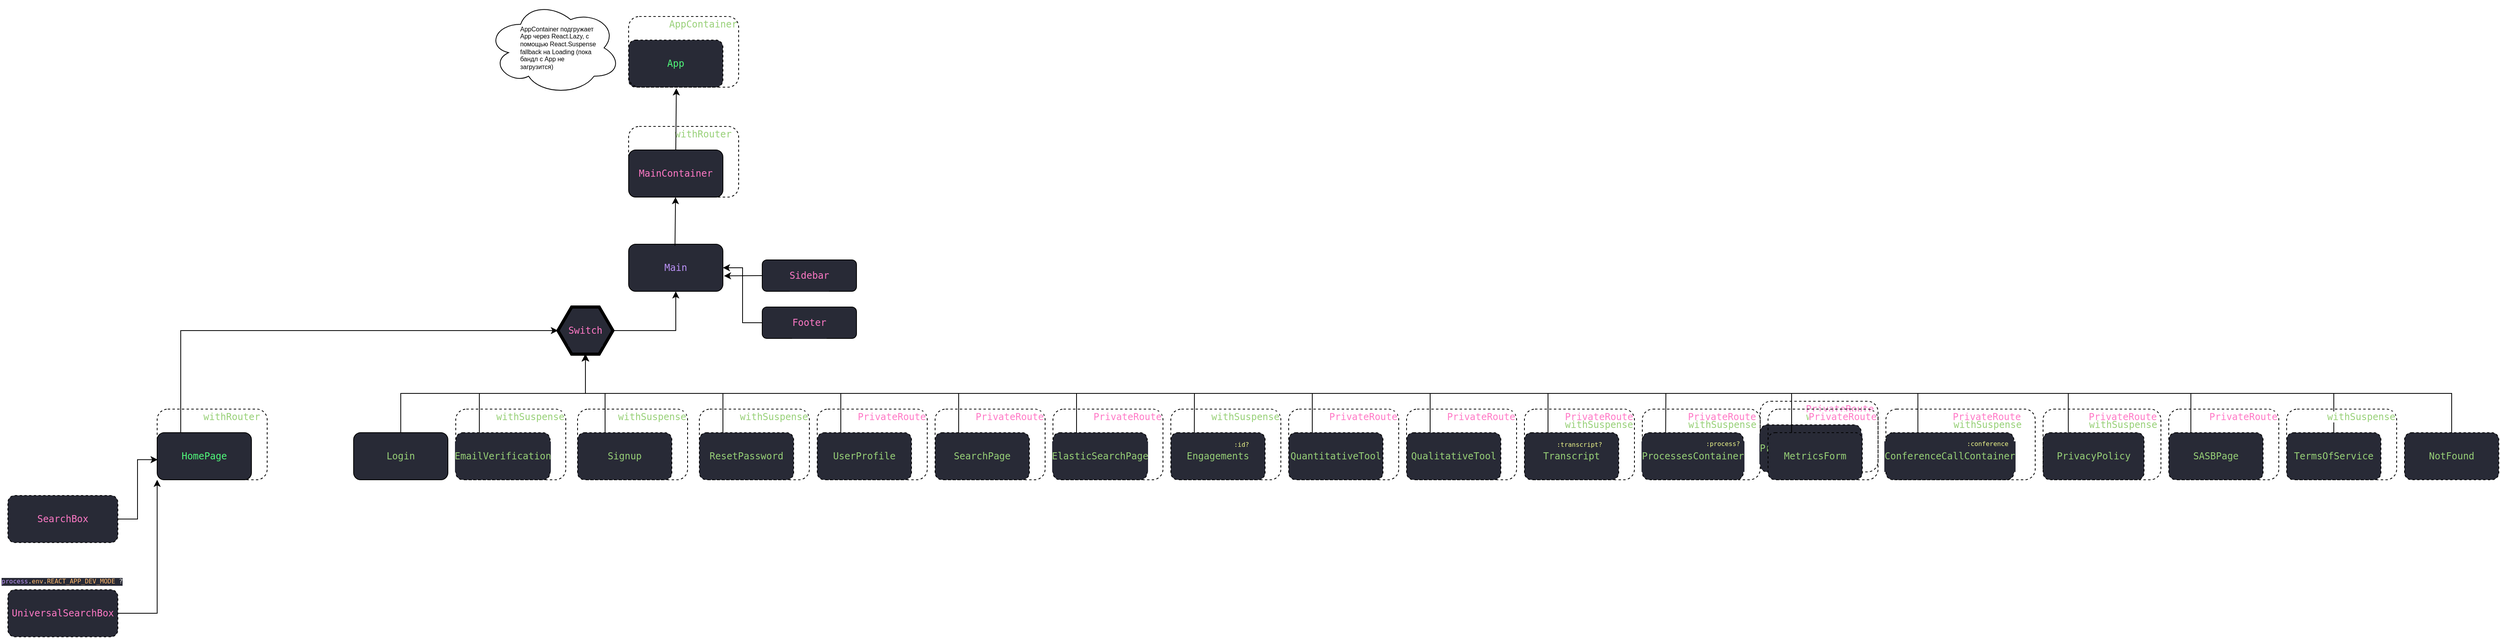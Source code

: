 <mxfile version="14.2.9" type="github">
  <diagram id="Ro7jjz4fnRqXt9O_3c3Q" name="Page-1">
    <mxGraphModel dx="1419" dy="1418" grid="1" gridSize="10" guides="1" tooltips="1" connect="1" arrows="1" fold="1" page="1" pageScale="1" pageWidth="850" pageHeight="1100" math="0" shadow="0">
      <root>
        <mxCell id="0" />
        <mxCell id="1" parent="0" />
        <mxCell id="s_XfVMtgGXcHWXwQwFxq-175" style="edgeStyle=orthogonalEdgeStyle;rounded=0;orthogonalLoop=1;jettySize=auto;html=1;exitX=0.231;exitY=-0.02;exitDx=0;exitDy=0;fontSize=8;fontColor=#000000;exitPerimeter=0;" edge="1" parent="1" source="s_XfVMtgGXcHWXwQwFxq-136" target="s_XfVMtgGXcHWXwQwFxq-15">
          <mxGeometry relative="1" as="geometry">
            <Array as="points">
              <mxPoint x="1670" y="400" />
              <mxPoint x="1670" y="400" />
              <mxPoint x="1670" y="350" />
              <mxPoint x="295" y="350" />
            </Array>
          </mxGeometry>
        </mxCell>
        <mxCell id="s_XfVMtgGXcHWXwQwFxq-3" value="" style="rounded=1;whiteSpace=wrap;html=1;fillColor=none;dashed=1;" vertex="1" parent="1">
          <mxGeometry x="350" y="10" width="140" height="90" as="geometry" />
        </mxCell>
        <mxCell id="s_XfVMtgGXcHWXwQwFxq-1" value="&lt;pre style=&quot;background-color: #282a36 ; color: #f8f8f2 ; font-family: &amp;#34;jetbrains mono&amp;#34; , monospace ; font-size: 12 0pt&quot;&gt;&lt;span style=&quot;color: #ff79c6&quot;&gt;MainContainer&lt;/span&gt;&lt;/pre&gt;" style="rounded=1;whiteSpace=wrap;html=1;fillColor=#282A36;" vertex="1" parent="1">
          <mxGeometry x="350" y="40" width="120" height="60" as="geometry" />
        </mxCell>
        <mxCell id="s_XfVMtgGXcHWXwQwFxq-4" value="&lt;pre style=&quot;font-family: &amp;quot;jetbrains mono&amp;quot;, monospace;&quot;&gt;&lt;span style=&quot;&quot;&gt;withRouter&lt;/span&gt;&lt;/pre&gt;" style="text;html=1;align=center;verticalAlign=middle;whiteSpace=wrap;rounded=0;dashed=1;padding:10px;labelBackgroundColor=none;fontColor=#97D077;" vertex="1" parent="1">
          <mxGeometry x="410" y="10" width="70" height="20" as="geometry" />
        </mxCell>
        <mxCell id="s_XfVMtgGXcHWXwQwFxq-6" value="&lt;pre style=&quot;color: rgb(248, 248, 242); font-family: &amp;quot;jetbrains mono&amp;quot;, monospace;&quot;&gt;&lt;span style=&quot;color: #50fa7b&quot;&gt;App&lt;/span&gt;&lt;/pre&gt;" style="rounded=1;whiteSpace=wrap;html=1;dashed=1;labelBackgroundColor=#282A36;fontColor=#97D077;labelBorderColor=none;fillColor=#282A36;" vertex="1" parent="1">
          <mxGeometry x="350" y="-100" width="120" height="60" as="geometry" />
        </mxCell>
        <mxCell id="s_XfVMtgGXcHWXwQwFxq-8" value="&lt;pre style=&quot;color: rgb(248 , 248 , 242) ; font-family: &amp;#34;jetbrains mono&amp;#34; , monospace&quot;&gt;&lt;span style=&quot;color: #bd93f9&quot;&gt;Main&lt;/span&gt;&lt;/pre&gt;" style="rounded=1;whiteSpace=wrap;html=1;labelBackgroundColor=#282A36;fillColor=#282A36;fontColor=#97D077;" vertex="1" parent="1">
          <mxGeometry x="350" y="160" width="120" height="60" as="geometry" />
        </mxCell>
        <mxCell id="s_XfVMtgGXcHWXwQwFxq-10" value="" style="endArrow=classic;html=1;fontColor=#97D077;entryX=0.506;entryY=1.025;entryDx=0;entryDy=0;entryPerimeter=0;exitX=0.5;exitY=0;exitDx=0;exitDy=0;" edge="1" parent="1" source="s_XfVMtgGXcHWXwQwFxq-1" target="s_XfVMtgGXcHWXwQwFxq-6">
          <mxGeometry width="50" height="50" relative="1" as="geometry">
            <mxPoint x="430" y="40" as="sourcePoint" />
            <mxPoint x="480" y="-10" as="targetPoint" />
          </mxGeometry>
        </mxCell>
        <mxCell id="s_XfVMtgGXcHWXwQwFxq-11" value="" style="endArrow=classic;html=1;fontColor=#97D077;" edge="1" parent="1" target="s_XfVMtgGXcHWXwQwFxq-1">
          <mxGeometry width="50" height="50" relative="1" as="geometry">
            <mxPoint x="409" y="162" as="sourcePoint" />
            <mxPoint x="540" y="120" as="targetPoint" />
          </mxGeometry>
        </mxCell>
        <mxCell id="s_XfVMtgGXcHWXwQwFxq-12" value="&lt;pre style=&quot;color: rgb(248 , 248 , 242) ; font-family: &amp;#34;jetbrains mono&amp;#34; , monospace&quot;&gt;&lt;pre style=&quot;font-family: &amp;#34;jetbrains mono&amp;#34; , monospace&quot;&gt;&lt;span style=&quot;color: #ff79c6&quot;&gt;Sidebar&lt;/span&gt;&lt;/pre&gt;&lt;/pre&gt;" style="rounded=1;whiteSpace=wrap;html=1;labelBackgroundColor=#282A36;fillColor=#282A36;fontColor=#97D077;" vertex="1" parent="1">
          <mxGeometry x="520" y="180" width="120" height="40" as="geometry" />
        </mxCell>
        <mxCell id="s_XfVMtgGXcHWXwQwFxq-13" value="" style="endArrow=classic;html=1;fontColor=#97D077;entryX=1.011;entryY=0.672;entryDx=0;entryDy=0;entryPerimeter=0;exitX=0;exitY=0.5;exitDx=0;exitDy=0;" edge="1" parent="1" source="s_XfVMtgGXcHWXwQwFxq-12" target="s_XfVMtgGXcHWXwQwFxq-8">
          <mxGeometry width="50" height="50" relative="1" as="geometry">
            <mxPoint x="480" y="290" as="sourcePoint" />
            <mxPoint x="530" y="240" as="targetPoint" />
          </mxGeometry>
        </mxCell>
        <mxCell id="s_XfVMtgGXcHWXwQwFxq-33" style="edgeStyle=orthogonalEdgeStyle;rounded=0;orthogonalLoop=1;jettySize=auto;html=1;exitX=1;exitY=0.5;exitDx=0;exitDy=0;entryX=0.5;entryY=1;entryDx=0;entryDy=0;fontSize=8;fontColor=#000000;" edge="1" parent="1" source="s_XfVMtgGXcHWXwQwFxq-15" target="s_XfVMtgGXcHWXwQwFxq-8">
          <mxGeometry relative="1" as="geometry" />
        </mxCell>
        <mxCell id="s_XfVMtgGXcHWXwQwFxq-15" value="&lt;pre style=&quot;color: rgb(248 , 248 , 242) ; font-family: &amp;#34;jetbrains mono&amp;#34; , monospace&quot;&gt;&lt;span style=&quot;color: #ff79c6&quot;&gt;Switch&lt;/span&gt;&lt;/pre&gt;" style="shape=hexagon;html=1;whiteSpace=wrap;perimeter=hexagonPerimeter;strokeWidth=4;rounded=0;labelBackgroundColor=#282A36;fillColor=#282A36;fontColor=#97D077;" vertex="1" parent="1">
          <mxGeometry x="260" y="240" width="70" height="60" as="geometry" />
        </mxCell>
        <mxCell id="s_XfVMtgGXcHWXwQwFxq-23" value="" style="rounded=1;whiteSpace=wrap;html=1;fillColor=none;dashed=1;" vertex="1" parent="1">
          <mxGeometry x="350" y="-130" width="140" height="90" as="geometry" />
        </mxCell>
        <mxCell id="s_XfVMtgGXcHWXwQwFxq-24" value="&lt;pre style=&quot;font-family: &amp;#34;jetbrains mono&amp;#34; , monospace&quot;&gt;&lt;span&gt;AppContainer&lt;/span&gt;&lt;/pre&gt;" style="text;html=1;align=center;verticalAlign=middle;whiteSpace=wrap;rounded=0;dashed=1;padding:10px;labelBackgroundColor=none;fontColor=#97D077;" vertex="1" parent="1">
          <mxGeometry x="410" y="-130" width="70" height="20" as="geometry" />
        </mxCell>
        <mxCell id="s_XfVMtgGXcHWXwQwFxq-30" value="" style="group" vertex="1" connectable="0" parent="1">
          <mxGeometry x="170" y="-150" width="170" height="120" as="geometry" />
        </mxCell>
        <mxCell id="s_XfVMtgGXcHWXwQwFxq-28" value="" style="ellipse;shape=cloud;whiteSpace=wrap;html=1;rounded=0;labelBackgroundColor=none;strokeColor=#000000;fillColor=#ffffff;fontSize=8;fontColor=#000000;" vertex="1" parent="s_XfVMtgGXcHWXwQwFxq-30">
          <mxGeometry width="170" height="120" as="geometry" />
        </mxCell>
        <mxCell id="s_XfVMtgGXcHWXwQwFxq-29" value="AppContainer подгружает App через React.Lazy, с помощью React.Suspense fallback на Loading (пока бандл с App не загрузится)" style="text;html=1;align=left;verticalAlign=middle;whiteSpace=wrap;rounded=0;labelBackgroundColor=none;fontSize=8;" vertex="1" parent="s_XfVMtgGXcHWXwQwFxq-30">
          <mxGeometry x="40" y="40" width="100" height="40" as="geometry" />
        </mxCell>
        <mxCell id="s_XfVMtgGXcHWXwQwFxq-192" style="edgeStyle=orthogonalEdgeStyle;rounded=0;orthogonalLoop=1;jettySize=auto;html=1;exitX=0;exitY=0.5;exitDx=0;exitDy=0;entryX=1;entryY=0.5;entryDx=0;entryDy=0;fontSize=8;fontColor=#000000;" edge="1" parent="1" source="s_XfVMtgGXcHWXwQwFxq-31" target="s_XfVMtgGXcHWXwQwFxq-8">
          <mxGeometry relative="1" as="geometry" />
        </mxCell>
        <mxCell id="s_XfVMtgGXcHWXwQwFxq-31" value="&lt;pre style=&quot;color: rgb(248 , 248 , 242) ; font-family: &amp;#34;jetbrains mono&amp;#34; , monospace&quot;&gt;&lt;pre style=&quot;font-family: &amp;#34;jetbrains mono&amp;#34; , monospace&quot;&gt;&lt;span style=&quot;color: #ff79c6&quot;&gt;Footer&lt;/span&gt;&lt;/pre&gt;&lt;/pre&gt;" style="rounded=1;whiteSpace=wrap;html=1;labelBackgroundColor=#282A36;fillColor=#282A36;fontColor=#97D077;" vertex="1" parent="1">
          <mxGeometry x="520" y="240" width="120" height="40" as="geometry" />
        </mxCell>
        <mxCell id="s_XfVMtgGXcHWXwQwFxq-38" style="edgeStyle=orthogonalEdgeStyle;rounded=0;orthogonalLoop=1;jettySize=auto;html=1;exitX=0.25;exitY=0;exitDx=0;exitDy=0;entryX=0;entryY=0.5;entryDx=0;entryDy=0;fontSize=8;fontColor=#000000;" edge="1" parent="1" source="s_XfVMtgGXcHWXwQwFxq-36" target="s_XfVMtgGXcHWXwQwFxq-15">
          <mxGeometry relative="1" as="geometry">
            <Array as="points">
              <mxPoint x="-220" y="270" />
            </Array>
          </mxGeometry>
        </mxCell>
        <mxCell id="s_XfVMtgGXcHWXwQwFxq-108" style="edgeStyle=orthogonalEdgeStyle;rounded=0;orthogonalLoop=1;jettySize=auto;html=1;exitX=0.5;exitY=0;exitDx=0;exitDy=0;entryX=0.5;entryY=1;entryDx=0;entryDy=0;fontSize=8;fontColor=#000000;" edge="1" parent="1" source="s_XfVMtgGXcHWXwQwFxq-39" target="s_XfVMtgGXcHWXwQwFxq-15">
          <mxGeometry relative="1" as="geometry" />
        </mxCell>
        <mxCell id="s_XfVMtgGXcHWXwQwFxq-39" value="&lt;pre style=&quot;font-family: &amp;#34;jetbrains mono&amp;#34; , monospace&quot;&gt;&lt;pre style=&quot;font-family: &amp;#34;jetbrains mono&amp;#34; , monospace&quot;&gt;Login&lt;/pre&gt;&lt;/pre&gt;" style="rounded=1;whiteSpace=wrap;html=1;labelBackgroundColor=#282A36;fillColor=#282A36;fontColor=#97D077;" vertex="1" parent="1">
          <mxGeometry y="400" width="120" height="60" as="geometry" />
        </mxCell>
        <mxCell id="s_XfVMtgGXcHWXwQwFxq-53" style="edgeStyle=orthogonalEdgeStyle;rounded=0;orthogonalLoop=1;jettySize=auto;html=1;exitX=1;exitY=0.5;exitDx=0;exitDy=0;entryX=0.005;entryY=0.573;entryDx=0;entryDy=0;entryPerimeter=0;fontSize=8;fontColor=#000000;" edge="1" parent="1" source="s_XfVMtgGXcHWXwQwFxq-47" target="s_XfVMtgGXcHWXwQwFxq-36">
          <mxGeometry relative="1" as="geometry" />
        </mxCell>
        <mxCell id="s_XfVMtgGXcHWXwQwFxq-47" value="&lt;pre style=&quot;color: rgb(248 , 248 , 242) ; font-family: &amp;#34;jetbrains mono&amp;#34; , monospace&quot;&gt;&lt;pre style=&quot;font-family: &amp;#34;jetbrains mono&amp;#34; , monospace&quot;&gt;&lt;pre style=&quot;font-family: &amp;#34;jetbrains mono&amp;#34; , monospace&quot;&gt;&lt;span style=&quot;color: #ff79c6&quot;&gt;SearchBox&lt;/span&gt;&lt;/pre&gt;&lt;/pre&gt;&lt;/pre&gt;" style="rounded=1;whiteSpace=wrap;html=1;dashed=1;labelBackgroundColor=#282A36;fillColor=#282A36;fontColor=#97D077;" vertex="1" parent="1">
          <mxGeometry x="-440" y="480" width="140" height="60" as="geometry" />
        </mxCell>
        <mxCell id="s_XfVMtgGXcHWXwQwFxq-55" style="edgeStyle=orthogonalEdgeStyle;rounded=0;orthogonalLoop=1;jettySize=auto;html=1;exitX=1;exitY=0.5;exitDx=0;exitDy=0;entryX=0;entryY=1;entryDx=0;entryDy=0;fontSize=8;fontColor=#000000;" edge="1" parent="1" source="s_XfVMtgGXcHWXwQwFxq-48" target="s_XfVMtgGXcHWXwQwFxq-36">
          <mxGeometry relative="1" as="geometry" />
        </mxCell>
        <mxCell id="s_XfVMtgGXcHWXwQwFxq-48" value="&lt;pre style=&quot;color: rgb(248 , 248 , 242) ; font-family: &amp;#34;jetbrains mono&amp;#34; , monospace&quot;&gt;&lt;pre style=&quot;font-family: &amp;#34;jetbrains mono&amp;#34; , monospace&quot;&gt;&lt;pre style=&quot;font-family: &amp;#34;jetbrains mono&amp;#34; , monospace&quot;&gt;&lt;pre style=&quot;font-family: &amp;#34;jetbrains mono&amp;#34; , monospace&quot;&gt;&lt;span style=&quot;color: #ff79c6&quot;&gt;UniversalSearchBox&lt;/span&gt;&lt;/pre&gt;&lt;/pre&gt;&lt;/pre&gt;&lt;/pre&gt;" style="rounded=1;whiteSpace=wrap;html=1;dashed=1;labelBackgroundColor=#282A36;fillColor=#282A36;fontColor=#97D077;" vertex="1" parent="1">
          <mxGeometry x="-440" y="600" width="140" height="60" as="geometry" />
        </mxCell>
        <mxCell id="s_XfVMtgGXcHWXwQwFxq-50" value="&lt;pre style=&quot;background-color: #282a36 ; color: #f8f8f2 ; font-family: &amp;quot;jetbrains mono&amp;quot; , monospace ; font-size: 12 0pt&quot;&gt;&lt;span style=&quot;color: #bd93f9&quot;&gt;process&lt;/span&gt;.&lt;span style=&quot;color: #ffb86c&quot;&gt;env&lt;/span&gt;.&lt;span style=&quot;color: #ffb86c&quot;&gt;REACT_APP_DEV_MODE &lt;/span&gt;?&lt;/pre&gt;" style="text;whiteSpace=wrap;html=1;fontSize=8;fontColor=#000000;" vertex="1" parent="1">
          <mxGeometry x="-450" y="570" width="140" height="30" as="geometry" />
        </mxCell>
        <mxCell id="s_XfVMtgGXcHWXwQwFxq-60" value="" style="group" vertex="1" connectable="0" parent="1">
          <mxGeometry x="-250" y="370" width="140" height="90" as="geometry" />
        </mxCell>
        <mxCell id="s_XfVMtgGXcHWXwQwFxq-35" value="" style="rounded=1;whiteSpace=wrap;html=1;fillColor=none;dashed=1;" vertex="1" parent="s_XfVMtgGXcHWXwQwFxq-60">
          <mxGeometry width="140" height="90" as="geometry" />
        </mxCell>
        <mxCell id="s_XfVMtgGXcHWXwQwFxq-37" value="&lt;pre style=&quot;font-family: &amp;quot;jetbrains mono&amp;quot;, monospace;&quot;&gt;&lt;span style=&quot;&quot;&gt;withRouter&lt;/span&gt;&lt;/pre&gt;" style="text;html=1;align=center;verticalAlign=middle;whiteSpace=wrap;rounded=0;dashed=1;padding:10px;labelBackgroundColor=none;fontColor=#97D077;" vertex="1" parent="s_XfVMtgGXcHWXwQwFxq-60">
          <mxGeometry x="60" width="70" height="20" as="geometry" />
        </mxCell>
        <mxCell id="s_XfVMtgGXcHWXwQwFxq-36" value="&lt;pre style=&quot;background-color: #282a36 ; color: #f8f8f2 ; font-family: &amp;#34;jetbrains mono&amp;#34; , monospace ; font-size: 12 0pt&quot;&gt;&lt;pre style=&quot;font-family: &amp;#34;jetbrains mono&amp;#34; , monospace&quot;&gt;&lt;span style=&quot;color: #50fa7b&quot;&gt;HomePage&lt;/span&gt;&lt;/pre&gt;&lt;/pre&gt;" style="rounded=1;whiteSpace=wrap;html=1;fillColor=#282A36;" vertex="1" parent="s_XfVMtgGXcHWXwQwFxq-60">
          <mxGeometry y="30" width="120" height="60" as="geometry" />
        </mxCell>
        <mxCell id="s_XfVMtgGXcHWXwQwFxq-74" style="edgeStyle=orthogonalEdgeStyle;rounded=0;orthogonalLoop=1;jettySize=auto;html=1;exitX=0.292;exitY=0.009;exitDx=0;exitDy=0;fontSize=8;fontColor=#000000;exitPerimeter=0;" edge="1" parent="1" source="s_XfVMtgGXcHWXwQwFxq-72">
          <mxGeometry relative="1" as="geometry">
            <mxPoint x="295" y="300" as="targetPoint" />
            <Array as="points">
              <mxPoint x="320" y="350" />
              <mxPoint x="295" y="350" />
            </Array>
          </mxGeometry>
        </mxCell>
        <mxCell id="s_XfVMtgGXcHWXwQwFxq-70" value="" style="group" vertex="1" connectable="0" parent="1">
          <mxGeometry x="285" y="370" width="140" height="90" as="geometry" />
        </mxCell>
        <mxCell id="s_XfVMtgGXcHWXwQwFxq-71" value="" style="rounded=1;whiteSpace=wrap;html=1;fillColor=none;dashed=1;" vertex="1" parent="s_XfVMtgGXcHWXwQwFxq-70">
          <mxGeometry width="140" height="90" as="geometry" />
        </mxCell>
        <mxCell id="s_XfVMtgGXcHWXwQwFxq-72" value="&lt;pre style=&quot;font-family: &amp;#34;jetbrains mono&amp;#34; , monospace&quot;&gt;&lt;pre style=&quot;font-family: &amp;#34;jetbrains mono&amp;#34; , monospace&quot;&gt;&lt;pre style=&quot;font-family: &amp;#34;jetbrains mono&amp;#34; , monospace&quot;&gt;&lt;pre style=&quot;font-family: &amp;#34;jetbrains mono&amp;#34; , monospace&quot;&gt;Signup&lt;/pre&gt;&lt;/pre&gt;&lt;/pre&gt;&lt;/pre&gt;" style="rounded=1;whiteSpace=wrap;html=1;dashed=1;labelBackgroundColor=#282A36;fillColor=#282A36;fontColor=#97D077;" vertex="1" parent="s_XfVMtgGXcHWXwQwFxq-70">
          <mxGeometry y="30" width="120" height="60" as="geometry" />
        </mxCell>
        <mxCell id="s_XfVMtgGXcHWXwQwFxq-73" value="&lt;pre style=&quot;font-family: &amp;#34;jetbrains mono&amp;#34; , monospace&quot;&gt;&lt;pre style=&quot;font-family: &amp;#34;jetbrains mono&amp;#34; , monospace&quot;&gt;&lt;span style=&quot;background-color: rgb(255 , 255 , 255)&quot;&gt;withSuspense&lt;/span&gt;&lt;/pre&gt;&lt;/pre&gt;" style="text;html=1;align=center;verticalAlign=middle;whiteSpace=wrap;rounded=0;dashed=1;padding:10px;labelBackgroundColor=none;fontColor=#97D077;" vertex="1" parent="s_XfVMtgGXcHWXwQwFxq-70">
          <mxGeometry x="60" width="70" height="20" as="geometry" />
        </mxCell>
        <mxCell id="s_XfVMtgGXcHWXwQwFxq-94" style="edgeStyle=orthogonalEdgeStyle;rounded=0;orthogonalLoop=1;jettySize=auto;html=1;exitX=0.25;exitY=0;exitDx=0;exitDy=0;fontSize=8;fontColor=#000000;" edge="1" parent="1" source="s_XfVMtgGXcHWXwQwFxq-87" target="s_XfVMtgGXcHWXwQwFxq-15">
          <mxGeometry relative="1" as="geometry">
            <Array as="points">
              <mxPoint x="770" y="350" />
              <mxPoint x="295" y="350" />
            </Array>
          </mxGeometry>
        </mxCell>
        <mxCell id="s_XfVMtgGXcHWXwQwFxq-85" value="" style="group" vertex="1" connectable="0" parent="1">
          <mxGeometry x="740" y="370" width="140" height="90" as="geometry" />
        </mxCell>
        <mxCell id="s_XfVMtgGXcHWXwQwFxq-86" value="" style="rounded=1;whiteSpace=wrap;html=1;fillColor=none;dashed=1;" vertex="1" parent="s_XfVMtgGXcHWXwQwFxq-85">
          <mxGeometry width="140" height="90" as="geometry" />
        </mxCell>
        <mxCell id="s_XfVMtgGXcHWXwQwFxq-87" value="&lt;pre style=&quot;font-family: &amp;#34;jetbrains mono&amp;#34; , monospace&quot;&gt;&lt;pre style=&quot;font-family: &amp;#34;jetbrains mono&amp;#34; , monospace&quot;&gt;&lt;pre style=&quot;font-family: &amp;#34;jetbrains mono&amp;#34; , monospace&quot;&gt;&lt;pre style=&quot;font-family: &amp;#34;jetbrains mono&amp;#34; , monospace&quot;&gt;&lt;pre style=&quot;font-family: &amp;#34;jetbrains mono&amp;#34; , monospace&quot;&gt;&lt;pre style=&quot;font-family: &amp;#34;jetbrains mono&amp;#34; , monospace&quot;&gt;&lt;pre style=&quot;font-family: &amp;#34;jetbrains mono&amp;#34; , monospace&quot;&gt;SearchPage&lt;/pre&gt;&lt;/pre&gt;&lt;/pre&gt;&lt;/pre&gt;&lt;/pre&gt;&lt;/pre&gt;&lt;/pre&gt;" style="rounded=1;whiteSpace=wrap;html=1;dashed=1;labelBackgroundColor=#282A36;fillColor=#282A36;fontColor=#97D077;" vertex="1" parent="s_XfVMtgGXcHWXwQwFxq-85">
          <mxGeometry y="30" width="120" height="60" as="geometry" />
        </mxCell>
        <mxCell id="s_XfVMtgGXcHWXwQwFxq-88" value="&lt;pre style=&quot;font-family: &amp;#34;jetbrains mono&amp;#34; , monospace&quot;&gt;&lt;pre style=&quot;font-family: &amp;#34;jetbrains mono&amp;#34; , monospace&quot;&gt;&lt;pre style=&quot;color: rgb(248 , 248 , 242) ; font-family: &amp;#34;jetbrains mono&amp;#34; , monospace&quot;&gt;&lt;span style=&quot;color: rgb(255 , 121 , 198) ; background-color: rgb(255 , 255 , 255)&quot;&gt;PrivateRoute&lt;/span&gt;&lt;/pre&gt;&lt;/pre&gt;&lt;/pre&gt;" style="text;html=1;align=center;verticalAlign=middle;whiteSpace=wrap;rounded=0;dashed=1;padding:10px;labelBackgroundColor=none;fontColor=#97D077;" vertex="1" parent="s_XfVMtgGXcHWXwQwFxq-85">
          <mxGeometry x="60" width="70" height="20" as="geometry" />
        </mxCell>
        <mxCell id="s_XfVMtgGXcHWXwQwFxq-107" style="edgeStyle=orthogonalEdgeStyle;rounded=0;orthogonalLoop=1;jettySize=auto;html=1;exitX=0.25;exitY=0;exitDx=0;exitDy=0;entryX=0.5;entryY=1;entryDx=0;entryDy=0;fontSize=8;fontColor=#000000;" edge="1" parent="1" source="s_XfVMtgGXcHWXwQwFxq-56" target="s_XfVMtgGXcHWXwQwFxq-15">
          <mxGeometry relative="1" as="geometry">
            <Array as="points">
              <mxPoint x="160" y="350" />
              <mxPoint x="295" y="350" />
            </Array>
          </mxGeometry>
        </mxCell>
        <mxCell id="s_XfVMtgGXcHWXwQwFxq-109" style="edgeStyle=orthogonalEdgeStyle;rounded=0;orthogonalLoop=1;jettySize=auto;html=1;exitX=0.25;exitY=0;exitDx=0;exitDy=0;entryX=0.5;entryY=1;entryDx=0;entryDy=0;fontSize=8;fontColor=#000000;" edge="1" parent="1" source="s_XfVMtgGXcHWXwQwFxq-82" target="s_XfVMtgGXcHWXwQwFxq-15">
          <mxGeometry relative="1" as="geometry">
            <Array as="points">
              <mxPoint x="620" y="350" />
              <mxPoint x="295" y="350" />
            </Array>
          </mxGeometry>
        </mxCell>
        <mxCell id="s_XfVMtgGXcHWXwQwFxq-110" style="edgeStyle=orthogonalEdgeStyle;rounded=0;orthogonalLoop=1;jettySize=auto;html=1;exitX=0.25;exitY=0;exitDx=0;exitDy=0;entryX=0.5;entryY=1;entryDx=0;entryDy=0;fontSize=8;fontColor=#000000;" edge="1" parent="1" source="s_XfVMtgGXcHWXwQwFxq-77" target="s_XfVMtgGXcHWXwQwFxq-15">
          <mxGeometry relative="1" as="geometry">
            <Array as="points">
              <mxPoint x="470" y="350" />
              <mxPoint x="295" y="350" />
            </Array>
          </mxGeometry>
        </mxCell>
        <mxCell id="s_XfVMtgGXcHWXwQwFxq-134" value="" style="group" vertex="1" connectable="0" parent="1">
          <mxGeometry x="1640" y="370" width="300" height="90" as="geometry" />
        </mxCell>
        <mxCell id="s_XfVMtgGXcHWXwQwFxq-135" value="" style="rounded=1;whiteSpace=wrap;html=1;fillColor=none;dashed=1;" vertex="1" parent="s_XfVMtgGXcHWXwQwFxq-134">
          <mxGeometry width="150" height="90" as="geometry" />
        </mxCell>
        <mxCell id="s_XfVMtgGXcHWXwQwFxq-136" value="&lt;pre style=&quot;font-family: &amp;#34;jetbrains mono&amp;#34; , monospace&quot;&gt;&lt;pre style=&quot;font-family: &amp;#34;jetbrains mono&amp;#34; , monospace&quot;&gt;&lt;pre style=&quot;font-family: &amp;#34;jetbrains mono&amp;#34; , monospace&quot;&gt;&lt;pre style=&quot;font-family: &amp;#34;jetbrains mono&amp;#34; , monospace&quot;&gt;&lt;pre style=&quot;font-family: &amp;#34;jetbrains mono&amp;#34; , monospace&quot;&gt;&lt;pre style=&quot;font-family: &amp;#34;jetbrains mono&amp;#34; , monospace&quot;&gt;&lt;pre style=&quot;font-family: &amp;#34;jetbrains mono&amp;#34; , monospace&quot;&gt;&lt;pre style=&quot;font-family: &amp;#34;jetbrains mono&amp;#34; , monospace&quot;&gt;&lt;pre style=&quot;font-family: &amp;#34;jetbrains mono&amp;#34; , monospace&quot;&gt;&lt;pre style=&quot;font-family: &amp;#34;jetbrains mono&amp;#34; , monospace&quot;&gt;&lt;pre style=&quot;font-family: &amp;#34;jetbrains mono&amp;#34; , monospace&quot;&gt;ProcessesContainer&lt;/pre&gt;&lt;/pre&gt;&lt;/pre&gt;&lt;/pre&gt;&lt;/pre&gt;&lt;/pre&gt;&lt;/pre&gt;&lt;/pre&gt;&lt;/pre&gt;&lt;/pre&gt;&lt;/pre&gt;" style="rounded=1;whiteSpace=wrap;html=1;dashed=1;labelBackgroundColor=#282A36;fillColor=#282A36;fontColor=#97D077;" vertex="1" parent="s_XfVMtgGXcHWXwQwFxq-134">
          <mxGeometry y="30" width="128.571" height="60" as="geometry" />
        </mxCell>
        <mxCell id="s_XfVMtgGXcHWXwQwFxq-138" value="&lt;pre style=&quot;background-color: #282a36 ; color: #f8f8f2 ; font-family: &amp;#34;jetbrains mono&amp;#34; , monospace ; font-size: 12 0pt&quot;&gt;&lt;pre style=&quot;font-family: &amp;#34;jetbrains mono&amp;#34; , monospace&quot;&gt;&lt;span style=&quot;color: #f1fa8c&quot;&gt;:process?&lt;/span&gt;&lt;/pre&gt;&lt;/pre&gt;" style="text;whiteSpace=wrap;html=1;fontSize=8;fontColor=#000000;" vertex="1" parent="s_XfVMtgGXcHWXwQwFxq-134">
          <mxGeometry x="79.29" y="25" width="60" height="40" as="geometry" />
        </mxCell>
        <mxCell id="s_XfVMtgGXcHWXwQwFxq-139" value="&lt;pre style=&quot;color: rgb(151 , 208 , 119) ; font-size: 12px ; font-family: &amp;#34;jetbrains mono&amp;#34; , monospace&quot;&gt;withSuspense&lt;/pre&gt;" style="text;html=1;strokeColor=none;fillColor=none;align=center;verticalAlign=middle;whiteSpace=wrap;rounded=0;labelBackgroundColor=none;fontSize=8;fontColor=#000000;" vertex="1" parent="s_XfVMtgGXcHWXwQwFxq-134">
          <mxGeometry x="58.929" y="10" width="85.714" height="20" as="geometry" />
        </mxCell>
        <mxCell id="s_XfVMtgGXcHWXwQwFxq-137" value="&lt;pre style=&quot;font-family: &amp;quot;jetbrains mono&amp;quot; , monospace&quot;&gt;&lt;pre style=&quot;font-family: &amp;quot;jetbrains mono&amp;quot; , monospace&quot;&gt;&lt;pre style=&quot;color: rgb(248 , 248 , 242) ; font-family: &amp;quot;jetbrains mono&amp;quot; , monospace&quot;&gt;&lt;span style=&quot;color: rgb(255, 121, 198);&quot;&gt;PrivateRoute&lt;/span&gt;&lt;/pre&gt;&lt;/pre&gt;&lt;/pre&gt;" style="text;html=1;align=center;verticalAlign=middle;whiteSpace=wrap;rounded=0;dashed=1;padding:10px;labelBackgroundColor=none;fontColor=#97D077;" vertex="1" parent="s_XfVMtgGXcHWXwQwFxq-134">
          <mxGeometry x="64.286" width="75" height="20" as="geometry" />
        </mxCell>
        <mxCell id="s_XfVMtgGXcHWXwQwFxq-186" value="" style="group" vertex="1" connectable="0" parent="s_XfVMtgGXcHWXwQwFxq-134">
          <mxGeometry x="150" y="-10" width="150" height="90" as="geometry" />
        </mxCell>
        <mxCell id="s_XfVMtgGXcHWXwQwFxq-187" value="" style="rounded=1;whiteSpace=wrap;html=1;fillColor=none;dashed=1;" vertex="1" parent="s_XfVMtgGXcHWXwQwFxq-186">
          <mxGeometry width="150" height="90" as="geometry" />
        </mxCell>
        <mxCell id="s_XfVMtgGXcHWXwQwFxq-188" value="&lt;pre style=&quot;font-family: &amp;#34;jetbrains mono&amp;#34; , monospace&quot;&gt;&lt;pre style=&quot;font-family: &amp;#34;jetbrains mono&amp;#34; , monospace&quot;&gt;&lt;pre style=&quot;font-family: &amp;#34;jetbrains mono&amp;#34; , monospace&quot;&gt;&lt;pre style=&quot;font-family: &amp;#34;jetbrains mono&amp;#34; , monospace&quot;&gt;&lt;pre style=&quot;font-family: &amp;#34;jetbrains mono&amp;#34; , monospace&quot;&gt;&lt;pre style=&quot;font-family: &amp;#34;jetbrains mono&amp;#34; , monospace&quot;&gt;&lt;pre style=&quot;font-family: &amp;#34;jetbrains mono&amp;#34; , monospace&quot;&gt;&lt;pre style=&quot;font-family: &amp;#34;jetbrains mono&amp;#34; , monospace&quot;&gt;&lt;pre style=&quot;font-family: &amp;#34;jetbrains mono&amp;#34; , monospace&quot;&gt;&lt;pre style=&quot;font-family: &amp;#34;jetbrains mono&amp;#34; , monospace&quot;&gt;&lt;pre style=&quot;font-family: &amp;#34;jetbrains mono&amp;#34; , monospace&quot;&gt;ProcessesContainer&lt;/pre&gt;&lt;/pre&gt;&lt;/pre&gt;&lt;/pre&gt;&lt;/pre&gt;&lt;/pre&gt;&lt;/pre&gt;&lt;/pre&gt;&lt;/pre&gt;&lt;/pre&gt;&lt;/pre&gt;" style="rounded=1;whiteSpace=wrap;html=1;dashed=1;labelBackgroundColor=#282A36;fillColor=#282A36;fontColor=#97D077;" vertex="1" parent="s_XfVMtgGXcHWXwQwFxq-186">
          <mxGeometry y="30" width="128.571" height="60" as="geometry" />
        </mxCell>
        <mxCell id="s_XfVMtgGXcHWXwQwFxq-189" value="&lt;pre style=&quot;background-color: #282a36 ; color: #f8f8f2 ; font-family: &amp;#34;jetbrains mono&amp;#34; , monospace ; font-size: 12 0pt&quot;&gt;&lt;pre style=&quot;font-family: &amp;#34;jetbrains mono&amp;#34; , monospace&quot;&gt;&lt;span style=&quot;color: #f1fa8c&quot;&gt;:process?&lt;/span&gt;&lt;/pre&gt;&lt;/pre&gt;" style="text;whiteSpace=wrap;html=1;fontSize=8;fontColor=#000000;" vertex="1" parent="s_XfVMtgGXcHWXwQwFxq-186">
          <mxGeometry x="79.29" y="25" width="60" height="40" as="geometry" />
        </mxCell>
        <mxCell id="s_XfVMtgGXcHWXwQwFxq-190" value="&lt;pre style=&quot;color: rgb(151 , 208 , 119) ; font-size: 12px ; font-family: &amp;#34;jetbrains mono&amp;#34; , monospace&quot;&gt;withSuspense&lt;/pre&gt;" style="text;html=1;strokeColor=none;fillColor=none;align=center;verticalAlign=middle;whiteSpace=wrap;rounded=0;labelBackgroundColor=none;fontSize=8;fontColor=#000000;" vertex="1" parent="s_XfVMtgGXcHWXwQwFxq-186">
          <mxGeometry x="58.929" y="10" width="85.714" height="20" as="geometry" />
        </mxCell>
        <mxCell id="s_XfVMtgGXcHWXwQwFxq-191" value="&lt;pre style=&quot;font-family: &amp;quot;jetbrains mono&amp;quot; , monospace&quot;&gt;&lt;pre style=&quot;font-family: &amp;quot;jetbrains mono&amp;quot; , monospace&quot;&gt;&lt;pre style=&quot;color: rgb(248 , 248 , 242) ; font-family: &amp;quot;jetbrains mono&amp;quot; , monospace&quot;&gt;&lt;span style=&quot;color: rgb(255, 121, 198);&quot;&gt;PrivateRoute&lt;/span&gt;&lt;/pre&gt;&lt;/pre&gt;&lt;/pre&gt;" style="text;html=1;align=center;verticalAlign=middle;whiteSpace=wrap;rounded=0;dashed=1;padding:10px;labelBackgroundColor=none;fontColor=#97D077;" vertex="1" parent="s_XfVMtgGXcHWXwQwFxq-186">
          <mxGeometry x="64.286" width="75" height="20" as="geometry" />
        </mxCell>
        <mxCell id="s_XfVMtgGXcHWXwQwFxq-144" value="" style="group" vertex="1" connectable="0" parent="1">
          <mxGeometry x="1950" y="370" width="190" height="90" as="geometry" />
        </mxCell>
        <mxCell id="s_XfVMtgGXcHWXwQwFxq-145" value="" style="rounded=1;whiteSpace=wrap;html=1;fillColor=none;dashed=1;" vertex="1" parent="s_XfVMtgGXcHWXwQwFxq-144">
          <mxGeometry width="190" height="90" as="geometry" />
        </mxCell>
        <mxCell id="s_XfVMtgGXcHWXwQwFxq-146" value="&lt;pre style=&quot;font-family: &amp;#34;jetbrains mono&amp;#34; , monospace&quot;&gt;&lt;pre style=&quot;font-family: &amp;#34;jetbrains mono&amp;#34; , monospace&quot;&gt;&lt;pre style=&quot;font-family: &amp;#34;jetbrains mono&amp;#34; , monospace&quot;&gt;&lt;pre style=&quot;font-family: &amp;#34;jetbrains mono&amp;#34; , monospace&quot;&gt;&lt;pre style=&quot;font-family: &amp;#34;jetbrains mono&amp;#34; , monospace&quot;&gt;&lt;pre style=&quot;font-family: &amp;#34;jetbrains mono&amp;#34; , monospace&quot;&gt;&lt;pre style=&quot;font-family: &amp;#34;jetbrains mono&amp;#34; , monospace&quot;&gt;&lt;pre style=&quot;font-family: &amp;#34;jetbrains mono&amp;#34; , monospace&quot;&gt;&lt;pre style=&quot;font-family: &amp;#34;jetbrains mono&amp;#34; , monospace&quot;&gt;&lt;pre style=&quot;font-family: &amp;#34;jetbrains mono&amp;#34; , monospace&quot;&gt;&lt;pre style=&quot;font-family: &amp;#34;jetbrains mono&amp;#34; , monospace&quot;&gt;&lt;pre style=&quot;font-family: &amp;#34;jetbrains mono&amp;#34; , monospace&quot;&gt;ConferenceCallContainer&lt;/pre&gt;&lt;/pre&gt;&lt;/pre&gt;&lt;/pre&gt;&lt;/pre&gt;&lt;/pre&gt;&lt;/pre&gt;&lt;/pre&gt;&lt;/pre&gt;&lt;/pre&gt;&lt;/pre&gt;&lt;/pre&gt;" style="rounded=1;whiteSpace=wrap;html=1;dashed=1;labelBackgroundColor=#282A36;fillColor=#282A36;fontColor=#97D077;" vertex="1" parent="s_XfVMtgGXcHWXwQwFxq-144">
          <mxGeometry y="30" width="162.857" height="60" as="geometry" />
        </mxCell>
        <mxCell id="s_XfVMtgGXcHWXwQwFxq-147" value="&lt;pre style=&quot;font-family: &amp;#34;jetbrains mono&amp;#34; , monospace&quot;&gt;&lt;pre style=&quot;font-family: &amp;#34;jetbrains mono&amp;#34; , monospace&quot;&gt;&lt;pre style=&quot;color: rgb(248 , 248 , 242) ; font-family: &amp;#34;jetbrains mono&amp;#34; , monospace&quot;&gt;&lt;span style=&quot;color: rgb(255 , 121 , 198) ; background-color: rgb(255 , 255 , 255)&quot;&gt;PrivateRoute&lt;/span&gt;&lt;/pre&gt;&lt;/pre&gt;&lt;/pre&gt;" style="text;html=1;align=center;verticalAlign=middle;whiteSpace=wrap;rounded=0;dashed=1;padding:10px;labelBackgroundColor=none;fontColor=#97D077;" vertex="1" parent="s_XfVMtgGXcHWXwQwFxq-144">
          <mxGeometry x="81.429" width="95" height="20" as="geometry" />
        </mxCell>
        <mxCell id="s_XfVMtgGXcHWXwQwFxq-148" value="&lt;pre style=&quot;background-color: #282a36 ; color: #f8f8f2 ; font-family: &amp;#34;jetbrains mono&amp;#34; , monospace ; font-size: 12 0pt&quot;&gt;&lt;pre style=&quot;font-family: &amp;#34;jetbrains mono&amp;#34; , monospace&quot;&gt;&lt;span style=&quot;color: #f1fa8c&quot;&gt;:conference&lt;/span&gt;&lt;/pre&gt;&lt;/pre&gt;" style="text;whiteSpace=wrap;html=1;fontSize=8;fontColor=#000000;" vertex="1" parent="s_XfVMtgGXcHWXwQwFxq-144">
          <mxGeometry x="101.25" y="25" width="55.36" height="40" as="geometry" />
        </mxCell>
        <mxCell id="s_XfVMtgGXcHWXwQwFxq-149" value="&lt;pre style=&quot;color: rgb(151 , 208 , 119) ; font-size: 12px ; font-family: &amp;#34;jetbrains mono&amp;#34; , monospace&quot;&gt;withSuspense&lt;/pre&gt;" style="text;html=1;strokeColor=none;fillColor=none;align=center;verticalAlign=middle;whiteSpace=wrap;rounded=0;labelBackgroundColor=none;fontSize=8;fontColor=#000000;" vertex="1" parent="s_XfVMtgGXcHWXwQwFxq-144">
          <mxGeometry x="74.643" y="10" width="108.571" height="20" as="geometry" />
        </mxCell>
        <mxCell id="s_XfVMtgGXcHWXwQwFxq-150" value="" style="group" vertex="1" connectable="0" parent="1">
          <mxGeometry x="2150" y="370" width="150" height="90" as="geometry" />
        </mxCell>
        <mxCell id="s_XfVMtgGXcHWXwQwFxq-151" value="" style="rounded=1;whiteSpace=wrap;html=1;fillColor=none;dashed=1;" vertex="1" parent="s_XfVMtgGXcHWXwQwFxq-150">
          <mxGeometry width="150" height="90" as="geometry" />
        </mxCell>
        <mxCell id="s_XfVMtgGXcHWXwQwFxq-152" value="&lt;pre style=&quot;font-family: &amp;#34;jetbrains mono&amp;#34; , monospace&quot;&gt;&lt;pre style=&quot;font-family: &amp;#34;jetbrains mono&amp;#34; , monospace&quot;&gt;&lt;pre style=&quot;font-family: &amp;#34;jetbrains mono&amp;#34; , monospace&quot;&gt;&lt;pre style=&quot;font-family: &amp;#34;jetbrains mono&amp;#34; , monospace&quot;&gt;&lt;pre style=&quot;font-family: &amp;#34;jetbrains mono&amp;#34; , monospace&quot;&gt;&lt;pre style=&quot;font-family: &amp;#34;jetbrains mono&amp;#34; , monospace&quot;&gt;&lt;pre style=&quot;font-family: &amp;#34;jetbrains mono&amp;#34; , monospace&quot;&gt;&lt;pre style=&quot;font-family: &amp;#34;jetbrains mono&amp;#34; , monospace&quot;&gt;&lt;pre style=&quot;font-family: &amp;#34;jetbrains mono&amp;#34; , monospace&quot;&gt;&lt;pre style=&quot;font-family: &amp;#34;jetbrains mono&amp;#34; , monospace&quot;&gt;&lt;pre style=&quot;font-family: &amp;#34;jetbrains mono&amp;#34; , monospace&quot;&gt;&lt;pre style=&quot;font-family: &amp;#34;jetbrains mono&amp;#34; , monospace&quot;&gt;PrivacyPolicy&lt;/pre&gt;&lt;/pre&gt;&lt;/pre&gt;&lt;/pre&gt;&lt;/pre&gt;&lt;/pre&gt;&lt;/pre&gt;&lt;/pre&gt;&lt;/pre&gt;&lt;/pre&gt;&lt;/pre&gt;&lt;/pre&gt;" style="rounded=1;whiteSpace=wrap;html=1;dashed=1;labelBackgroundColor=#282A36;fillColor=#282A36;fontColor=#97D077;" vertex="1" parent="s_XfVMtgGXcHWXwQwFxq-150">
          <mxGeometry y="30" width="128.571" height="60" as="geometry" />
        </mxCell>
        <mxCell id="s_XfVMtgGXcHWXwQwFxq-153" value="&lt;pre style=&quot;font-family: &amp;#34;jetbrains mono&amp;#34; , monospace&quot;&gt;&lt;pre style=&quot;font-family: &amp;#34;jetbrains mono&amp;#34; , monospace&quot;&gt;&lt;pre style=&quot;color: rgb(248 , 248 , 242) ; font-family: &amp;#34;jetbrains mono&amp;#34; , monospace&quot;&gt;&lt;span style=&quot;color: rgb(255 , 121 , 198) ; background-color: rgb(255 , 255 , 255)&quot;&gt;PrivateRoute&lt;/span&gt;&lt;/pre&gt;&lt;/pre&gt;&lt;/pre&gt;" style="text;html=1;align=center;verticalAlign=middle;whiteSpace=wrap;rounded=0;dashed=1;padding:10px;labelBackgroundColor=none;fontColor=#97D077;" vertex="1" parent="s_XfVMtgGXcHWXwQwFxq-150">
          <mxGeometry x="64.286" width="75" height="20" as="geometry" />
        </mxCell>
        <mxCell id="s_XfVMtgGXcHWXwQwFxq-155" value="&lt;pre style=&quot;color: rgb(151 , 208 , 119) ; font-size: 12px ; font-family: &amp;#34;jetbrains mono&amp;#34; , monospace&quot;&gt;withSuspense&lt;/pre&gt;" style="text;html=1;strokeColor=none;fillColor=none;align=center;verticalAlign=middle;whiteSpace=wrap;rounded=0;labelBackgroundColor=none;fontSize=8;fontColor=#000000;" vertex="1" parent="s_XfVMtgGXcHWXwQwFxq-150">
          <mxGeometry x="58.929" y="10" width="85.714" height="20" as="geometry" />
        </mxCell>
        <mxCell id="s_XfVMtgGXcHWXwQwFxq-170" style="edgeStyle=orthogonalEdgeStyle;rounded=0;orthogonalLoop=1;jettySize=auto;html=1;exitX=0.5;exitY=0;exitDx=0;exitDy=0;fontSize=8;fontColor=#000000;" edge="1" parent="1" source="s_XfVMtgGXcHWXwQwFxq-161" target="s_XfVMtgGXcHWXwQwFxq-15">
          <mxGeometry relative="1" as="geometry" />
        </mxCell>
        <mxCell id="s_XfVMtgGXcHWXwQwFxq-161" value="&lt;pre style=&quot;font-family: &amp;#34;jetbrains mono&amp;#34; , monospace&quot;&gt;&lt;pre style=&quot;font-family: &amp;#34;jetbrains mono&amp;#34; , monospace&quot;&gt;&lt;pre style=&quot;font-family: &amp;#34;jetbrains mono&amp;#34; , monospace&quot;&gt;NotFound&lt;/pre&gt;&lt;/pre&gt;&lt;/pre&gt;" style="rounded=1;whiteSpace=wrap;html=1;dashed=1;labelBackgroundColor=#282A36;fillColor=#282A36;fontColor=#97D077;" vertex="1" parent="1">
          <mxGeometry x="2610" y="400" width="120" height="60" as="geometry" />
        </mxCell>
        <mxCell id="s_XfVMtgGXcHWXwQwFxq-162" style="edgeStyle=orthogonalEdgeStyle;rounded=0;orthogonalLoop=1;jettySize=auto;html=1;exitX=0.25;exitY=0;exitDx=0;exitDy=0;entryX=0.5;entryY=1;entryDx=0;entryDy=0;fontSize=8;fontColor=#000000;" edge="1" parent="1" source="s_XfVMtgGXcHWXwQwFxq-91" target="s_XfVMtgGXcHWXwQwFxq-15">
          <mxGeometry relative="1" as="geometry">
            <Array as="points">
              <mxPoint x="920" y="350" />
              <mxPoint x="295" y="350" />
            </Array>
          </mxGeometry>
        </mxCell>
        <mxCell id="s_XfVMtgGXcHWXwQwFxq-163" style="edgeStyle=orthogonalEdgeStyle;rounded=0;orthogonalLoop=1;jettySize=auto;html=1;exitX=0.249;exitY=-0.018;exitDx=0;exitDy=0;fontSize=8;fontColor=#000000;exitPerimeter=0;" edge="1" parent="1" source="s_XfVMtgGXcHWXwQwFxq-98" target="s_XfVMtgGXcHWXwQwFxq-15">
          <mxGeometry relative="1" as="geometry">
            <Array as="points">
              <mxPoint x="1070" y="400" />
              <mxPoint x="1070" y="350" />
              <mxPoint x="295" y="350" />
            </Array>
          </mxGeometry>
        </mxCell>
        <mxCell id="s_XfVMtgGXcHWXwQwFxq-164" style="edgeStyle=orthogonalEdgeStyle;rounded=0;orthogonalLoop=1;jettySize=auto;html=1;exitX=0.25;exitY=0;exitDx=0;exitDy=0;fontSize=8;fontColor=#000000;" edge="1" parent="1" source="s_XfVMtgGXcHWXwQwFxq-114" target="s_XfVMtgGXcHWXwQwFxq-15">
          <mxGeometry relative="1" as="geometry">
            <Array as="points">
              <mxPoint x="1220" y="350" />
              <mxPoint x="295" y="350" />
            </Array>
          </mxGeometry>
        </mxCell>
        <mxCell id="s_XfVMtgGXcHWXwQwFxq-165" style="edgeStyle=orthogonalEdgeStyle;rounded=0;orthogonalLoop=1;jettySize=auto;html=1;exitX=0.25;exitY=0;exitDx=0;exitDy=0;fontSize=8;fontColor=#000000;" edge="1" parent="1" source="s_XfVMtgGXcHWXwQwFxq-118" target="s_XfVMtgGXcHWXwQwFxq-15">
          <mxGeometry relative="1" as="geometry">
            <Array as="points">
              <mxPoint x="1370" y="350" />
              <mxPoint x="295" y="350" />
            </Array>
          </mxGeometry>
        </mxCell>
        <mxCell id="s_XfVMtgGXcHWXwQwFxq-116" value="" style="group" vertex="1" connectable="0" parent="1">
          <mxGeometry x="1340" y="370" width="140" height="90" as="geometry" />
        </mxCell>
        <mxCell id="s_XfVMtgGXcHWXwQwFxq-117" value="" style="rounded=1;whiteSpace=wrap;html=1;fillColor=none;dashed=1;" vertex="1" parent="s_XfVMtgGXcHWXwQwFxq-116">
          <mxGeometry width="140" height="90" as="geometry" />
        </mxCell>
        <mxCell id="s_XfVMtgGXcHWXwQwFxq-118" value="&lt;pre style=&quot;font-family: &amp;#34;jetbrains mono&amp;#34; , monospace&quot;&gt;&lt;pre style=&quot;font-family: &amp;#34;jetbrains mono&amp;#34; , monospace&quot;&gt;&lt;pre style=&quot;font-family: &amp;#34;jetbrains mono&amp;#34; , monospace&quot;&gt;&lt;pre style=&quot;font-family: &amp;#34;jetbrains mono&amp;#34; , monospace&quot;&gt;&lt;pre style=&quot;font-family: &amp;#34;jetbrains mono&amp;#34; , monospace&quot;&gt;&lt;pre style=&quot;font-family: &amp;#34;jetbrains mono&amp;#34; , monospace&quot;&gt;&lt;pre style=&quot;font-family: &amp;#34;jetbrains mono&amp;#34; , monospace&quot;&gt;&lt;pre style=&quot;font-family: &amp;#34;jetbrains mono&amp;#34; , monospace&quot;&gt;&lt;pre style=&quot;font-family: &amp;#34;jetbrains mono&amp;#34; , monospace&quot;&gt;&lt;pre style=&quot;font-family: &amp;#34;jetbrains mono&amp;#34; , monospace&quot;&gt;QualitativeTool&lt;/pre&gt;&lt;/pre&gt;&lt;/pre&gt;&lt;/pre&gt;&lt;/pre&gt;&lt;/pre&gt;&lt;/pre&gt;&lt;/pre&gt;&lt;/pre&gt;&lt;/pre&gt;" style="rounded=1;whiteSpace=wrap;html=1;dashed=1;labelBackgroundColor=#282A36;fillColor=#282A36;fontColor=#97D077;" vertex="1" parent="s_XfVMtgGXcHWXwQwFxq-116">
          <mxGeometry y="30" width="120" height="60" as="geometry" />
        </mxCell>
        <mxCell id="s_XfVMtgGXcHWXwQwFxq-119" value="&lt;pre style=&quot;font-family: &amp;#34;jetbrains mono&amp;#34; , monospace&quot;&gt;&lt;pre style=&quot;font-family: &amp;#34;jetbrains mono&amp;#34; , monospace&quot;&gt;&lt;pre style=&quot;color: rgb(248 , 248 , 242) ; font-family: &amp;#34;jetbrains mono&amp;#34; , monospace&quot;&gt;&lt;span style=&quot;color: rgb(255 , 121 , 198) ; background-color: rgb(255 , 255 , 255)&quot;&gt;PrivateRoute&lt;/span&gt;&lt;/pre&gt;&lt;/pre&gt;&lt;/pre&gt;" style="text;html=1;align=center;verticalAlign=middle;whiteSpace=wrap;rounded=0;dashed=1;padding:10px;labelBackgroundColor=none;fontColor=#97D077;" vertex="1" parent="s_XfVMtgGXcHWXwQwFxq-116">
          <mxGeometry x="60" width="70" height="20" as="geometry" />
        </mxCell>
        <mxCell id="s_XfVMtgGXcHWXwQwFxq-112" value="" style="group" vertex="1" connectable="0" parent="1">
          <mxGeometry x="1190" y="370" width="140" height="90" as="geometry" />
        </mxCell>
        <mxCell id="s_XfVMtgGXcHWXwQwFxq-113" value="" style="rounded=1;whiteSpace=wrap;html=1;fillColor=none;dashed=1;" vertex="1" parent="s_XfVMtgGXcHWXwQwFxq-112">
          <mxGeometry width="140" height="90" as="geometry" />
        </mxCell>
        <mxCell id="s_XfVMtgGXcHWXwQwFxq-114" value="&lt;pre style=&quot;font-family: &amp;#34;jetbrains mono&amp;#34; , monospace&quot;&gt;&lt;pre style=&quot;font-family: &amp;#34;jetbrains mono&amp;#34; , monospace&quot;&gt;&lt;pre style=&quot;font-family: &amp;#34;jetbrains mono&amp;#34; , monospace&quot;&gt;&lt;pre style=&quot;font-family: &amp;#34;jetbrains mono&amp;#34; , monospace&quot;&gt;&lt;pre style=&quot;font-family: &amp;#34;jetbrains mono&amp;#34; , monospace&quot;&gt;&lt;pre style=&quot;font-family: &amp;#34;jetbrains mono&amp;#34; , monospace&quot;&gt;&lt;pre style=&quot;font-family: &amp;#34;jetbrains mono&amp;#34; , monospace&quot;&gt;&lt;pre style=&quot;font-family: &amp;#34;jetbrains mono&amp;#34; , monospace&quot;&gt;&lt;pre style=&quot;font-family: &amp;#34;jetbrains mono&amp;#34; , monospace&quot;&gt;QuantitativeTool&lt;/pre&gt;&lt;/pre&gt;&lt;/pre&gt;&lt;/pre&gt;&lt;/pre&gt;&lt;/pre&gt;&lt;/pre&gt;&lt;/pre&gt;&lt;/pre&gt;" style="rounded=1;whiteSpace=wrap;html=1;dashed=1;labelBackgroundColor=#282A36;fillColor=#282A36;fontColor=#97D077;" vertex="1" parent="s_XfVMtgGXcHWXwQwFxq-112">
          <mxGeometry y="30" width="120" height="60" as="geometry" />
        </mxCell>
        <mxCell id="s_XfVMtgGXcHWXwQwFxq-115" value="&lt;pre style=&quot;font-family: &amp;#34;jetbrains mono&amp;#34; , monospace&quot;&gt;&lt;pre style=&quot;font-family: &amp;#34;jetbrains mono&amp;#34; , monospace&quot;&gt;&lt;pre style=&quot;color: rgb(248 , 248 , 242) ; font-family: &amp;#34;jetbrains mono&amp;#34; , monospace&quot;&gt;&lt;span style=&quot;color: rgb(255 , 121 , 198) ; background-color: rgb(255 , 255 , 255)&quot;&gt;PrivateRoute&lt;/span&gt;&lt;/pre&gt;&lt;/pre&gt;&lt;/pre&gt;" style="text;html=1;align=center;verticalAlign=middle;whiteSpace=wrap;rounded=0;dashed=1;padding:10px;labelBackgroundColor=none;fontColor=#97D077;" vertex="1" parent="s_XfVMtgGXcHWXwQwFxq-112">
          <mxGeometry x="60" width="70" height="20" as="geometry" />
        </mxCell>
        <mxCell id="s_XfVMtgGXcHWXwQwFxq-96" value="" style="group" vertex="1" connectable="0" parent="1">
          <mxGeometry x="1040" y="370" width="140" height="90" as="geometry" />
        </mxCell>
        <mxCell id="s_XfVMtgGXcHWXwQwFxq-97" value="" style="rounded=1;whiteSpace=wrap;html=1;fillColor=none;dashed=1;" vertex="1" parent="s_XfVMtgGXcHWXwQwFxq-96">
          <mxGeometry width="140" height="90" as="geometry" />
        </mxCell>
        <mxCell id="s_XfVMtgGXcHWXwQwFxq-98" value="&lt;pre style=&quot;font-family: &amp;#34;jetbrains mono&amp;#34; , monospace&quot;&gt;&lt;pre style=&quot;font-family: &amp;#34;jetbrains mono&amp;#34; , monospace&quot;&gt;&lt;pre style=&quot;font-family: &amp;#34;jetbrains mono&amp;#34; , monospace&quot;&gt;&lt;pre style=&quot;font-family: &amp;#34;jetbrains mono&amp;#34; , monospace&quot;&gt;&lt;pre style=&quot;font-family: &amp;#34;jetbrains mono&amp;#34; , monospace&quot;&gt;&lt;pre style=&quot;font-family: &amp;#34;jetbrains mono&amp;#34; , monospace&quot;&gt;Engagements&lt;/pre&gt;&lt;/pre&gt;&lt;/pre&gt;&lt;/pre&gt;&lt;/pre&gt;&lt;/pre&gt;" style="rounded=1;whiteSpace=wrap;html=1;dashed=1;labelBackgroundColor=#282A36;fillColor=#282A36;fontColor=#97D077;" vertex="1" parent="s_XfVMtgGXcHWXwQwFxq-96">
          <mxGeometry y="30" width="120" height="60" as="geometry" />
        </mxCell>
        <mxCell id="s_XfVMtgGXcHWXwQwFxq-99" value="&lt;pre style=&quot;font-family: &amp;#34;jetbrains mono&amp;#34; , monospace&quot;&gt;&lt;pre style=&quot;font-family: &amp;#34;jetbrains mono&amp;#34; , monospace&quot;&gt;&lt;span style=&quot;background-color: rgb(255 , 255 , 255)&quot;&gt;withSuspense&lt;/span&gt;&lt;/pre&gt;&lt;/pre&gt;" style="text;html=1;align=center;verticalAlign=middle;whiteSpace=wrap;rounded=0;dashed=1;padding:10px;labelBackgroundColor=none;fontColor=#97D077;" vertex="1" parent="s_XfVMtgGXcHWXwQwFxq-96">
          <mxGeometry x="60" width="70" height="20" as="geometry" />
        </mxCell>
        <mxCell id="s_XfVMtgGXcHWXwQwFxq-100" value="&lt;pre style=&quot;background-color: #282a36 ; color: #f8f8f2 ; font-family: &amp;#34;jetbrains mono&amp;#34; , monospace ; font-size: 12 0pt&quot;&gt;&lt;span style=&quot;color: #f1fa8c&quot;&gt;:id?&lt;/span&gt;&lt;/pre&gt;" style="text;html=1;strokeColor=none;fillColor=none;align=center;verticalAlign=middle;whiteSpace=wrap;rounded=0;labelBackgroundColor=none;fontSize=8;fontColor=#000000;" vertex="1" parent="s_XfVMtgGXcHWXwQwFxq-96">
          <mxGeometry x="70" y="35" width="40" height="20" as="geometry" />
        </mxCell>
        <mxCell id="s_XfVMtgGXcHWXwQwFxq-89" value="" style="group" vertex="1" connectable="0" parent="1">
          <mxGeometry x="890" y="370" width="140" height="90" as="geometry" />
        </mxCell>
        <mxCell id="s_XfVMtgGXcHWXwQwFxq-90" value="" style="rounded=1;whiteSpace=wrap;html=1;fillColor=none;dashed=1;" vertex="1" parent="s_XfVMtgGXcHWXwQwFxq-89">
          <mxGeometry width="140" height="90" as="geometry" />
        </mxCell>
        <mxCell id="s_XfVMtgGXcHWXwQwFxq-91" value="&lt;pre style=&quot;font-family: &amp;#34;jetbrains mono&amp;#34; , monospace&quot;&gt;&lt;pre style=&quot;font-family: &amp;#34;jetbrains mono&amp;#34; , monospace&quot;&gt;&lt;pre style=&quot;font-family: &amp;#34;jetbrains mono&amp;#34; , monospace&quot;&gt;&lt;pre style=&quot;font-family: &amp;#34;jetbrains mono&amp;#34; , monospace&quot;&gt;&lt;pre style=&quot;font-family: &amp;#34;jetbrains mono&amp;#34; , monospace&quot;&gt;&lt;pre style=&quot;font-family: &amp;#34;jetbrains mono&amp;#34; , monospace&quot;&gt;&lt;pre style=&quot;font-family: &amp;#34;jetbrains mono&amp;#34; , monospace&quot;&gt;&lt;pre style=&quot;font-family: &amp;#34;jetbrains mono&amp;#34; , monospace&quot;&gt;ElasticSearchPage&lt;/pre&gt;&lt;/pre&gt;&lt;/pre&gt;&lt;/pre&gt;&lt;/pre&gt;&lt;/pre&gt;&lt;/pre&gt;&lt;/pre&gt;" style="rounded=1;whiteSpace=wrap;html=1;dashed=1;labelBackgroundColor=#282A36;fillColor=#282A36;fontColor=#97D077;" vertex="1" parent="s_XfVMtgGXcHWXwQwFxq-89">
          <mxGeometry y="30" width="120" height="60" as="geometry" />
        </mxCell>
        <mxCell id="s_XfVMtgGXcHWXwQwFxq-92" value="&lt;pre style=&quot;font-family: &amp;#34;jetbrains mono&amp;#34; , monospace&quot;&gt;&lt;pre style=&quot;font-family: &amp;#34;jetbrains mono&amp;#34; , monospace&quot;&gt;&lt;pre style=&quot;color: rgb(248 , 248 , 242) ; font-family: &amp;#34;jetbrains mono&amp;#34; , monospace&quot;&gt;&lt;span style=&quot;color: rgb(255 , 121 , 198) ; background-color: rgb(255 , 255 , 255)&quot;&gt;PrivateRoute&lt;/span&gt;&lt;/pre&gt;&lt;/pre&gt;&lt;/pre&gt;" style="text;html=1;align=center;verticalAlign=middle;whiteSpace=wrap;rounded=0;dashed=1;padding:10px;labelBackgroundColor=none;fontColor=#97D077;" vertex="1" parent="s_XfVMtgGXcHWXwQwFxq-89">
          <mxGeometry x="60" width="70" height="20" as="geometry" />
        </mxCell>
        <mxCell id="s_XfVMtgGXcHWXwQwFxq-168" style="edgeStyle=orthogonalEdgeStyle;rounded=0;orthogonalLoop=1;jettySize=auto;html=1;exitX=0.25;exitY=0.023;exitDx=0;exitDy=0;fontSize=8;fontColor=#000000;exitPerimeter=0;" edge="1" parent="1" source="s_XfVMtgGXcHWXwQwFxq-142" target="s_XfVMtgGXcHWXwQwFxq-15">
          <mxGeometry relative="1" as="geometry">
            <Array as="points">
              <mxPoint x="1830" y="350" />
              <mxPoint x="295" y="350" />
            </Array>
          </mxGeometry>
        </mxCell>
        <mxCell id="s_XfVMtgGXcHWXwQwFxq-169" style="edgeStyle=orthogonalEdgeStyle;rounded=0;orthogonalLoop=1;jettySize=auto;html=1;exitX=0.5;exitY=0;exitDx=0;exitDy=0;fontSize=8;fontColor=#000000;" edge="1" parent="1" source="s_XfVMtgGXcHWXwQwFxq-159" target="s_XfVMtgGXcHWXwQwFxq-15">
          <mxGeometry relative="1" as="geometry" />
        </mxCell>
        <mxCell id="s_XfVMtgGXcHWXwQwFxq-133" value="&lt;pre style=&quot;color: rgb(151 , 208 , 119) ; font-size: 12px ; font-family: &amp;#34;jetbrains mono&amp;#34; , monospace&quot;&gt;withSuspense&lt;/pre&gt;" style="text;html=1;strokeColor=none;fillColor=none;align=center;verticalAlign=middle;whiteSpace=wrap;rounded=0;labelBackgroundColor=none;fontSize=8;fontColor=#000000;" vertex="1" parent="1">
          <mxGeometry x="1545" y="380" width="80" height="20" as="geometry" />
        </mxCell>
        <mxCell id="s_XfVMtgGXcHWXwQwFxq-123" value="" style="rounded=1;whiteSpace=wrap;html=1;fillColor=none;dashed=1;" vertex="1" parent="1">
          <mxGeometry x="1490" y="370" width="140" height="90" as="geometry" />
        </mxCell>
        <mxCell id="s_XfVMtgGXcHWXwQwFxq-174" style="edgeStyle=orthogonalEdgeStyle;rounded=0;orthogonalLoop=1;jettySize=auto;html=1;exitX=0.25;exitY=0;exitDx=0;exitDy=0;fontSize=8;fontColor=#000000;" edge="1" parent="1" source="s_XfVMtgGXcHWXwQwFxq-124" target="s_XfVMtgGXcHWXwQwFxq-15">
          <mxGeometry relative="1" as="geometry">
            <Array as="points">
              <mxPoint x="1520" y="350" />
              <mxPoint x="295" y="350" />
            </Array>
          </mxGeometry>
        </mxCell>
        <mxCell id="s_XfVMtgGXcHWXwQwFxq-178" style="edgeStyle=orthogonalEdgeStyle;rounded=0;orthogonalLoop=1;jettySize=auto;html=1;exitX=0.25;exitY=0;exitDx=0;exitDy=0;fontSize=8;fontColor=#000000;" edge="1" parent="1" source="s_XfVMtgGXcHWXwQwFxq-146" target="s_XfVMtgGXcHWXwQwFxq-15">
          <mxGeometry relative="1" as="geometry" />
        </mxCell>
        <mxCell id="s_XfVMtgGXcHWXwQwFxq-179" style="edgeStyle=orthogonalEdgeStyle;rounded=0;orthogonalLoop=1;jettySize=auto;html=1;exitX=0.25;exitY=0;exitDx=0;exitDy=0;fontSize=8;fontColor=#000000;" edge="1" parent="1" source="s_XfVMtgGXcHWXwQwFxq-152" target="s_XfVMtgGXcHWXwQwFxq-15">
          <mxGeometry relative="1" as="geometry" />
        </mxCell>
        <mxCell id="s_XfVMtgGXcHWXwQwFxq-157" value="" style="group" vertex="1" connectable="0" parent="1">
          <mxGeometry x="2460" y="370" width="140" height="90" as="geometry" />
        </mxCell>
        <mxCell id="s_XfVMtgGXcHWXwQwFxq-158" value="" style="rounded=1;whiteSpace=wrap;html=1;fillColor=none;dashed=1;" vertex="1" parent="s_XfVMtgGXcHWXwQwFxq-157">
          <mxGeometry width="140" height="90" as="geometry" />
        </mxCell>
        <mxCell id="s_XfVMtgGXcHWXwQwFxq-159" value="&lt;pre style=&quot;font-family: &amp;#34;jetbrains mono&amp;#34; , monospace&quot;&gt;&lt;pre style=&quot;font-family: &amp;#34;jetbrains mono&amp;#34; , monospace&quot;&gt;&lt;pre style=&quot;font-family: &amp;#34;jetbrains mono&amp;#34; , monospace&quot;&gt;&lt;pre style=&quot;font-family: &amp;#34;jetbrains mono&amp;#34; , monospace&quot;&gt;TermsOfService&lt;/pre&gt;&lt;/pre&gt;&lt;/pre&gt;&lt;/pre&gt;" style="rounded=1;whiteSpace=wrap;html=1;dashed=1;labelBackgroundColor=#282A36;fillColor=#282A36;fontColor=#97D077;" vertex="1" parent="s_XfVMtgGXcHWXwQwFxq-157">
          <mxGeometry y="30" width="120" height="60" as="geometry" />
        </mxCell>
        <mxCell id="s_XfVMtgGXcHWXwQwFxq-160" value="&lt;pre style=&quot;font-family: &amp;#34;jetbrains mono&amp;#34; , monospace&quot;&gt;&lt;pre style=&quot;font-family: &amp;#34;jetbrains mono&amp;#34; , monospace&quot;&gt;&lt;span style=&quot;background-color: rgb(255 , 255 , 255)&quot;&gt;withSuspense&lt;/span&gt;&lt;/pre&gt;&lt;/pre&gt;" style="text;html=1;align=center;verticalAlign=middle;whiteSpace=wrap;rounded=0;dashed=1;padding:10px;labelBackgroundColor=none;fontColor=#97D077;" vertex="1" parent="s_XfVMtgGXcHWXwQwFxq-157">
          <mxGeometry x="60" width="70" height="20" as="geometry" />
        </mxCell>
        <mxCell id="s_XfVMtgGXcHWXwQwFxq-180" value="" style="group" vertex="1" connectable="0" parent="1">
          <mxGeometry x="2310" y="370" width="140" height="90" as="geometry" />
        </mxCell>
        <mxCell id="s_XfVMtgGXcHWXwQwFxq-181" value="" style="rounded=1;whiteSpace=wrap;html=1;fillColor=none;dashed=1;" vertex="1" parent="s_XfVMtgGXcHWXwQwFxq-180">
          <mxGeometry width="140" height="90" as="geometry" />
        </mxCell>
        <mxCell id="s_XfVMtgGXcHWXwQwFxq-182" value="&lt;pre style=&quot;font-family: &amp;#34;jetbrains mono&amp;#34; , monospace&quot;&gt;&lt;pre style=&quot;font-family: &amp;#34;jetbrains mono&amp;#34; , monospace&quot;&gt;&lt;pre style=&quot;font-family: &amp;#34;jetbrains mono&amp;#34; , monospace&quot;&gt;&lt;pre style=&quot;font-family: &amp;#34;jetbrains mono&amp;#34; , monospace&quot;&gt;&lt;pre style=&quot;font-family: &amp;#34;jetbrains mono&amp;#34; , monospace&quot;&gt;&lt;pre style=&quot;font-family: &amp;#34;jetbrains mono&amp;#34; , monospace&quot;&gt;&lt;pre style=&quot;font-family: &amp;#34;jetbrains mono&amp;#34; , monospace&quot;&gt;&lt;pre style=&quot;font-family: &amp;#34;jetbrains mono&amp;#34; , monospace&quot;&gt;SASBPage&lt;/pre&gt;&lt;/pre&gt;&lt;/pre&gt;&lt;/pre&gt;&lt;/pre&gt;&lt;/pre&gt;&lt;/pre&gt;&lt;/pre&gt;" style="rounded=1;whiteSpace=wrap;html=1;dashed=1;labelBackgroundColor=#282A36;fillColor=#282A36;fontColor=#97D077;" vertex="1" parent="s_XfVMtgGXcHWXwQwFxq-180">
          <mxGeometry y="30" width="120" height="60" as="geometry" />
        </mxCell>
        <mxCell id="s_XfVMtgGXcHWXwQwFxq-183" value="&lt;pre style=&quot;font-family: &amp;#34;jetbrains mono&amp;#34; , monospace&quot;&gt;&lt;pre style=&quot;font-family: &amp;#34;jetbrains mono&amp;#34; , monospace&quot;&gt;&lt;pre style=&quot;color: rgb(248 , 248 , 242) ; font-family: &amp;#34;jetbrains mono&amp;#34; , monospace&quot;&gt;&lt;span style=&quot;color: rgb(255 , 121 , 198) ; background-color: rgb(255 , 255 , 255)&quot;&gt;PrivateRoute&lt;/span&gt;&lt;/pre&gt;&lt;/pre&gt;&lt;/pre&gt;" style="text;html=1;align=center;verticalAlign=middle;whiteSpace=wrap;rounded=0;dashed=1;padding:10px;labelBackgroundColor=none;fontColor=#97D077;" vertex="1" parent="s_XfVMtgGXcHWXwQwFxq-180">
          <mxGeometry x="60" width="70" height="20" as="geometry" />
        </mxCell>
        <mxCell id="s_XfVMtgGXcHWXwQwFxq-184" style="edgeStyle=orthogonalEdgeStyle;rounded=0;orthogonalLoop=1;jettySize=auto;html=1;fontSize=8;fontColor=#000000;exitX=0.234;exitY=0.004;exitDx=0;exitDy=0;exitPerimeter=0;" edge="1" parent="1" source="s_XfVMtgGXcHWXwQwFxq-182" target="s_XfVMtgGXcHWXwQwFxq-15">
          <mxGeometry relative="1" as="geometry">
            <mxPoint x="2330" y="400" as="sourcePoint" />
            <Array as="points">
              <mxPoint x="2338" y="350" />
              <mxPoint x="295" y="350" />
            </Array>
          </mxGeometry>
        </mxCell>
        <mxCell id="s_XfVMtgGXcHWXwQwFxq-69" value="" style="group" vertex="1" connectable="0" parent="1">
          <mxGeometry x="130" y="370" width="140" height="90" as="geometry" />
        </mxCell>
        <mxCell id="s_XfVMtgGXcHWXwQwFxq-58" value="" style="rounded=1;whiteSpace=wrap;html=1;fillColor=none;dashed=1;" vertex="1" parent="s_XfVMtgGXcHWXwQwFxq-69">
          <mxGeometry width="140" height="90" as="geometry" />
        </mxCell>
        <mxCell id="s_XfVMtgGXcHWXwQwFxq-56" value="&lt;pre style=&quot;font-family: &amp;#34;jetbrains mono&amp;#34; , monospace&quot;&gt;&lt;pre style=&quot;font-family: &amp;#34;jetbrains mono&amp;#34; , monospace&quot;&gt;&lt;pre style=&quot;font-family: &amp;#34;jetbrains mono&amp;#34; , monospace&quot;&gt;EmailVerification&lt;/pre&gt;&lt;/pre&gt;&lt;/pre&gt;" style="rounded=1;whiteSpace=wrap;html=1;dashed=1;labelBackgroundColor=#282A36;fillColor=#282A36;fontColor=#97D077;" vertex="1" parent="s_XfVMtgGXcHWXwQwFxq-69">
          <mxGeometry y="30" width="120" height="60" as="geometry" />
        </mxCell>
        <mxCell id="s_XfVMtgGXcHWXwQwFxq-59" value="&lt;pre style=&quot;font-family: &amp;#34;jetbrains mono&amp;#34; , monospace&quot;&gt;&lt;pre style=&quot;font-family: &amp;#34;jetbrains mono&amp;#34; , monospace&quot;&gt;&lt;span style=&quot;background-color: rgb(255 , 255 , 255)&quot;&gt;withSuspense&lt;/span&gt;&lt;/pre&gt;&lt;/pre&gt;" style="text;html=1;align=center;verticalAlign=middle;whiteSpace=wrap;rounded=0;dashed=1;padding:10px;labelBackgroundColor=none;fontColor=#97D077;" vertex="1" parent="s_XfVMtgGXcHWXwQwFxq-69">
          <mxGeometry x="60" width="70" height="20" as="geometry" />
        </mxCell>
        <mxCell id="s_XfVMtgGXcHWXwQwFxq-75" value="" style="group" vertex="1" connectable="0" parent="1">
          <mxGeometry x="440" y="370" width="140" height="90" as="geometry" />
        </mxCell>
        <mxCell id="s_XfVMtgGXcHWXwQwFxq-76" value="" style="rounded=1;whiteSpace=wrap;html=1;fillColor=none;dashed=1;" vertex="1" parent="s_XfVMtgGXcHWXwQwFxq-75">
          <mxGeometry width="140" height="90" as="geometry" />
        </mxCell>
        <mxCell id="s_XfVMtgGXcHWXwQwFxq-77" value="&lt;pre style=&quot;font-family: &amp;#34;jetbrains mono&amp;#34; , monospace&quot;&gt;&lt;pre style=&quot;font-family: &amp;#34;jetbrains mono&amp;#34; , monospace&quot;&gt;&lt;pre style=&quot;font-family: &amp;#34;jetbrains mono&amp;#34; , monospace&quot;&gt;&lt;pre style=&quot;font-family: &amp;#34;jetbrains mono&amp;#34; , monospace&quot;&gt;&lt;pre style=&quot;font-family: &amp;#34;jetbrains mono&amp;#34; , monospace&quot;&gt;ResetPassword&lt;/pre&gt;&lt;/pre&gt;&lt;/pre&gt;&lt;/pre&gt;&lt;/pre&gt;" style="rounded=1;whiteSpace=wrap;html=1;dashed=1;labelBackgroundColor=#282A36;fillColor=#282A36;fontColor=#97D077;" vertex="1" parent="s_XfVMtgGXcHWXwQwFxq-75">
          <mxGeometry y="30" width="120" height="60" as="geometry" />
        </mxCell>
        <mxCell id="s_XfVMtgGXcHWXwQwFxq-78" value="&lt;pre style=&quot;font-family: &amp;#34;jetbrains mono&amp;#34; , monospace&quot;&gt;&lt;pre style=&quot;font-family: &amp;#34;jetbrains mono&amp;#34; , monospace&quot;&gt;&lt;span style=&quot;background-color: rgb(255 , 255 , 255)&quot;&gt;withSuspense&lt;/span&gt;&lt;/pre&gt;&lt;/pre&gt;" style="text;html=1;align=center;verticalAlign=middle;whiteSpace=wrap;rounded=0;dashed=1;padding:10px;labelBackgroundColor=none;fontColor=#97D077;" vertex="1" parent="s_XfVMtgGXcHWXwQwFxq-75">
          <mxGeometry x="60" width="70" height="20" as="geometry" />
        </mxCell>
        <mxCell id="s_XfVMtgGXcHWXwQwFxq-80" value="" style="group" vertex="1" connectable="0" parent="1">
          <mxGeometry x="590" y="370" width="140" height="90" as="geometry" />
        </mxCell>
        <mxCell id="s_XfVMtgGXcHWXwQwFxq-81" value="" style="rounded=1;whiteSpace=wrap;html=1;fillColor=none;dashed=1;" vertex="1" parent="s_XfVMtgGXcHWXwQwFxq-80">
          <mxGeometry width="140" height="90" as="geometry" />
        </mxCell>
        <mxCell id="s_XfVMtgGXcHWXwQwFxq-82" value="&lt;pre style=&quot;font-family: &amp;#34;jetbrains mono&amp;#34; , monospace&quot;&gt;&lt;pre style=&quot;font-family: &amp;#34;jetbrains mono&amp;#34; , monospace&quot;&gt;&lt;pre style=&quot;font-family: &amp;#34;jetbrains mono&amp;#34; , monospace&quot;&gt;&lt;pre style=&quot;font-family: &amp;#34;jetbrains mono&amp;#34; , monospace&quot;&gt;&lt;pre style=&quot;font-family: &amp;#34;jetbrains mono&amp;#34; , monospace&quot;&gt;&lt;pre style=&quot;font-family: &amp;#34;jetbrains mono&amp;#34; , monospace&quot;&gt;UserProfile&lt;/pre&gt;&lt;/pre&gt;&lt;/pre&gt;&lt;/pre&gt;&lt;/pre&gt;&lt;/pre&gt;" style="rounded=1;whiteSpace=wrap;html=1;dashed=1;labelBackgroundColor=#282A36;fillColor=#282A36;fontColor=#97D077;" vertex="1" parent="s_XfVMtgGXcHWXwQwFxq-80">
          <mxGeometry y="30" width="120" height="60" as="geometry" />
        </mxCell>
        <mxCell id="s_XfVMtgGXcHWXwQwFxq-83" value="&lt;pre style=&quot;font-family: &amp;#34;jetbrains mono&amp;#34; , monospace&quot;&gt;&lt;pre style=&quot;font-family: &amp;#34;jetbrains mono&amp;#34; , monospace&quot;&gt;&lt;pre style=&quot;color: rgb(248 , 248 , 242) ; font-family: &amp;#34;jetbrains mono&amp;#34; , monospace&quot;&gt;&lt;span style=&quot;color: rgb(255 , 121 , 198) ; background-color: rgb(255 , 255 , 255)&quot;&gt;PrivateRoute&lt;/span&gt;&lt;/pre&gt;&lt;/pre&gt;&lt;/pre&gt;" style="text;html=1;align=center;verticalAlign=middle;whiteSpace=wrap;rounded=0;dashed=1;padding:10px;labelBackgroundColor=none;fontColor=#97D077;" vertex="1" parent="s_XfVMtgGXcHWXwQwFxq-80">
          <mxGeometry x="60" width="70" height="20" as="geometry" />
        </mxCell>
        <mxCell id="s_XfVMtgGXcHWXwQwFxq-172" value="" style="group" vertex="1" connectable="0" parent="1">
          <mxGeometry x="1490" y="370" width="135" height="90" as="geometry" />
        </mxCell>
        <mxCell id="s_XfVMtgGXcHWXwQwFxq-173" value="" style="group" vertex="1" connectable="0" parent="s_XfVMtgGXcHWXwQwFxq-172">
          <mxGeometry width="135" height="90" as="geometry" />
        </mxCell>
        <mxCell id="s_XfVMtgGXcHWXwQwFxq-171" value="" style="group" vertex="1" connectable="0" parent="s_XfVMtgGXcHWXwQwFxq-173">
          <mxGeometry y="25" width="135" height="65" as="geometry" />
        </mxCell>
        <mxCell id="s_XfVMtgGXcHWXwQwFxq-124" value="&lt;pre style=&quot;font-family: &amp;#34;jetbrains mono&amp;#34; , monospace&quot;&gt;&lt;pre style=&quot;font-family: &amp;#34;jetbrains mono&amp;#34; , monospace&quot;&gt;&lt;pre style=&quot;font-family: &amp;#34;jetbrains mono&amp;#34; , monospace&quot;&gt;&lt;pre style=&quot;font-family: &amp;#34;jetbrains mono&amp;#34; , monospace&quot;&gt;&lt;pre style=&quot;font-family: &amp;#34;jetbrains mono&amp;#34; , monospace&quot;&gt;&lt;pre style=&quot;font-family: &amp;#34;jetbrains mono&amp;#34; , monospace&quot;&gt;&lt;pre style=&quot;font-family: &amp;#34;jetbrains mono&amp;#34; , monospace&quot;&gt;&lt;pre style=&quot;font-family: &amp;#34;jetbrains mono&amp;#34; , monospace&quot;&gt;&lt;pre style=&quot;font-family: &amp;#34;jetbrains mono&amp;#34; , monospace&quot;&gt;&lt;pre style=&quot;font-family: &amp;#34;jetbrains mono&amp;#34; , monospace&quot;&gt;&lt;pre style=&quot;font-family: &amp;#34;jetbrains mono&amp;#34; , monospace&quot;&gt;Transcript&lt;/pre&gt;&lt;/pre&gt;&lt;/pre&gt;&lt;/pre&gt;&lt;/pre&gt;&lt;/pre&gt;&lt;/pre&gt;&lt;/pre&gt;&lt;/pre&gt;&lt;/pre&gt;&lt;/pre&gt;" style="rounded=1;whiteSpace=wrap;html=1;dashed=1;labelBackgroundColor=#282A36;fillColor=#282A36;fontColor=#97D077;" vertex="1" parent="s_XfVMtgGXcHWXwQwFxq-171">
          <mxGeometry y="5" width="120" height="60" as="geometry" />
        </mxCell>
        <mxCell id="s_XfVMtgGXcHWXwQwFxq-176" value="&lt;pre style=&quot;background-color: #282a36 ; color: #f8f8f2 ; font-family: &amp;#34;jetbrains mono&amp;#34; , monospace ; font-size: 12 0pt&quot;&gt;&lt;span style=&quot;color: #f1fa8c&quot;&gt;:transcript?&lt;/span&gt;&lt;/pre&gt;" style="text;html=1;strokeColor=none;fillColor=none;align=center;verticalAlign=middle;whiteSpace=wrap;rounded=0;labelBackgroundColor=none;fontSize=8;fontColor=#000000;" vertex="1" parent="s_XfVMtgGXcHWXwQwFxq-171">
          <mxGeometry x="50" y="10" width="40" height="20" as="geometry" />
        </mxCell>
        <mxCell id="s_XfVMtgGXcHWXwQwFxq-125" value="&lt;pre style=&quot;font-family: &amp;quot;jetbrains mono&amp;quot; , monospace&quot;&gt;&lt;pre style=&quot;font-family: &amp;quot;jetbrains mono&amp;quot; , monospace&quot;&gt;&lt;pre style=&quot;color: rgb(248 , 248 , 242) ; font-family: &amp;quot;jetbrains mono&amp;quot; , monospace&quot;&gt;&lt;span style=&quot;color: rgb(255, 121, 198);&quot;&gt;PrivateRoute&lt;/span&gt;&lt;/pre&gt;&lt;/pre&gt;&lt;/pre&gt;" style="text;html=1;align=center;verticalAlign=middle;whiteSpace=wrap;rounded=0;dashed=1;padding:10px;labelBackgroundColor=none;fontColor=#97D077;" vertex="1" parent="s_XfVMtgGXcHWXwQwFxq-173">
          <mxGeometry x="60" width="70" height="20" as="geometry" />
        </mxCell>
        <mxCell id="s_XfVMtgGXcHWXwQwFxq-140" value="" style="group" vertex="1" connectable="0" parent="1">
          <mxGeometry x="1800" y="370" width="140" height="90" as="geometry" />
        </mxCell>
        <mxCell id="s_XfVMtgGXcHWXwQwFxq-141" value="" style="rounded=1;whiteSpace=wrap;html=1;fillColor=none;dashed=1;" vertex="1" parent="s_XfVMtgGXcHWXwQwFxq-140">
          <mxGeometry width="140" height="90" as="geometry" />
        </mxCell>
        <mxCell id="s_XfVMtgGXcHWXwQwFxq-142" value="&lt;pre style=&quot;font-family: &amp;#34;jetbrains mono&amp;#34; , monospace&quot;&gt;&lt;pre style=&quot;font-family: &amp;#34;jetbrains mono&amp;#34; , monospace&quot;&gt;&lt;pre style=&quot;font-family: &amp;#34;jetbrains mono&amp;#34; , monospace&quot;&gt;&lt;pre style=&quot;font-family: &amp;#34;jetbrains mono&amp;#34; , monospace&quot;&gt;&lt;pre style=&quot;font-family: &amp;#34;jetbrains mono&amp;#34; , monospace&quot;&gt;&lt;pre style=&quot;font-family: &amp;#34;jetbrains mono&amp;#34; , monospace&quot;&gt;&lt;pre style=&quot;font-family: &amp;#34;jetbrains mono&amp;#34; , monospace&quot;&gt;&lt;pre style=&quot;font-family: &amp;#34;jetbrains mono&amp;#34; , monospace&quot;&gt;&lt;pre style=&quot;font-family: &amp;#34;jetbrains mono&amp;#34; , monospace&quot;&gt;&lt;pre style=&quot;font-family: &amp;#34;jetbrains mono&amp;#34; , monospace&quot;&gt;&lt;pre style=&quot;font-family: &amp;#34;jetbrains mono&amp;#34; , monospace&quot;&gt;MetricsForm&lt;/pre&gt;&lt;/pre&gt;&lt;/pre&gt;&lt;/pre&gt;&lt;/pre&gt;&lt;/pre&gt;&lt;/pre&gt;&lt;/pre&gt;&lt;/pre&gt;&lt;/pre&gt;&lt;/pre&gt;" style="rounded=1;whiteSpace=wrap;html=1;dashed=1;labelBackgroundColor=#282A36;fillColor=#282A36;fontColor=#97D077;" vertex="1" parent="s_XfVMtgGXcHWXwQwFxq-140">
          <mxGeometry y="30" width="120" height="60" as="geometry" />
        </mxCell>
        <mxCell id="s_XfVMtgGXcHWXwQwFxq-143" value="&lt;pre style=&quot;font-family: &amp;#34;jetbrains mono&amp;#34; , monospace&quot;&gt;&lt;pre style=&quot;font-family: &amp;#34;jetbrains mono&amp;#34; , monospace&quot;&gt;&lt;pre style=&quot;color: rgb(248 , 248 , 242) ; font-family: &amp;#34;jetbrains mono&amp;#34; , monospace&quot;&gt;&lt;span style=&quot;color: rgb(255 , 121 , 198) ; background-color: rgb(255 , 255 , 255)&quot;&gt;PrivateRoute&lt;/span&gt;&lt;/pre&gt;&lt;/pre&gt;&lt;/pre&gt;" style="text;html=1;align=center;verticalAlign=middle;whiteSpace=wrap;rounded=0;dashed=1;padding:10px;labelBackgroundColor=none;fontColor=#97D077;" vertex="1" parent="s_XfVMtgGXcHWXwQwFxq-140">
          <mxGeometry x="60" width="70" height="20" as="geometry" />
        </mxCell>
      </root>
    </mxGraphModel>
  </diagram>
</mxfile>
